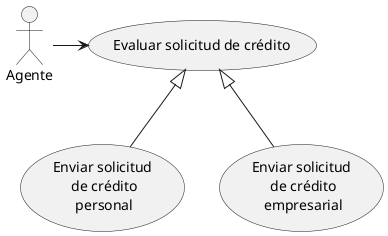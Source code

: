 @startuml

    :Agente: as agn

    usecase "  Evaluar solicitud de crédito " as uc1
    usecase "Enviar solicitud\n de crédito\n personal" as uc2
    usecase "Enviar solicitud\n de crédito\n empresarial" as uc3

    agn -right-> uc1
    uc1 <|-- uc2
    uc1 <|-- uc3
@enduml